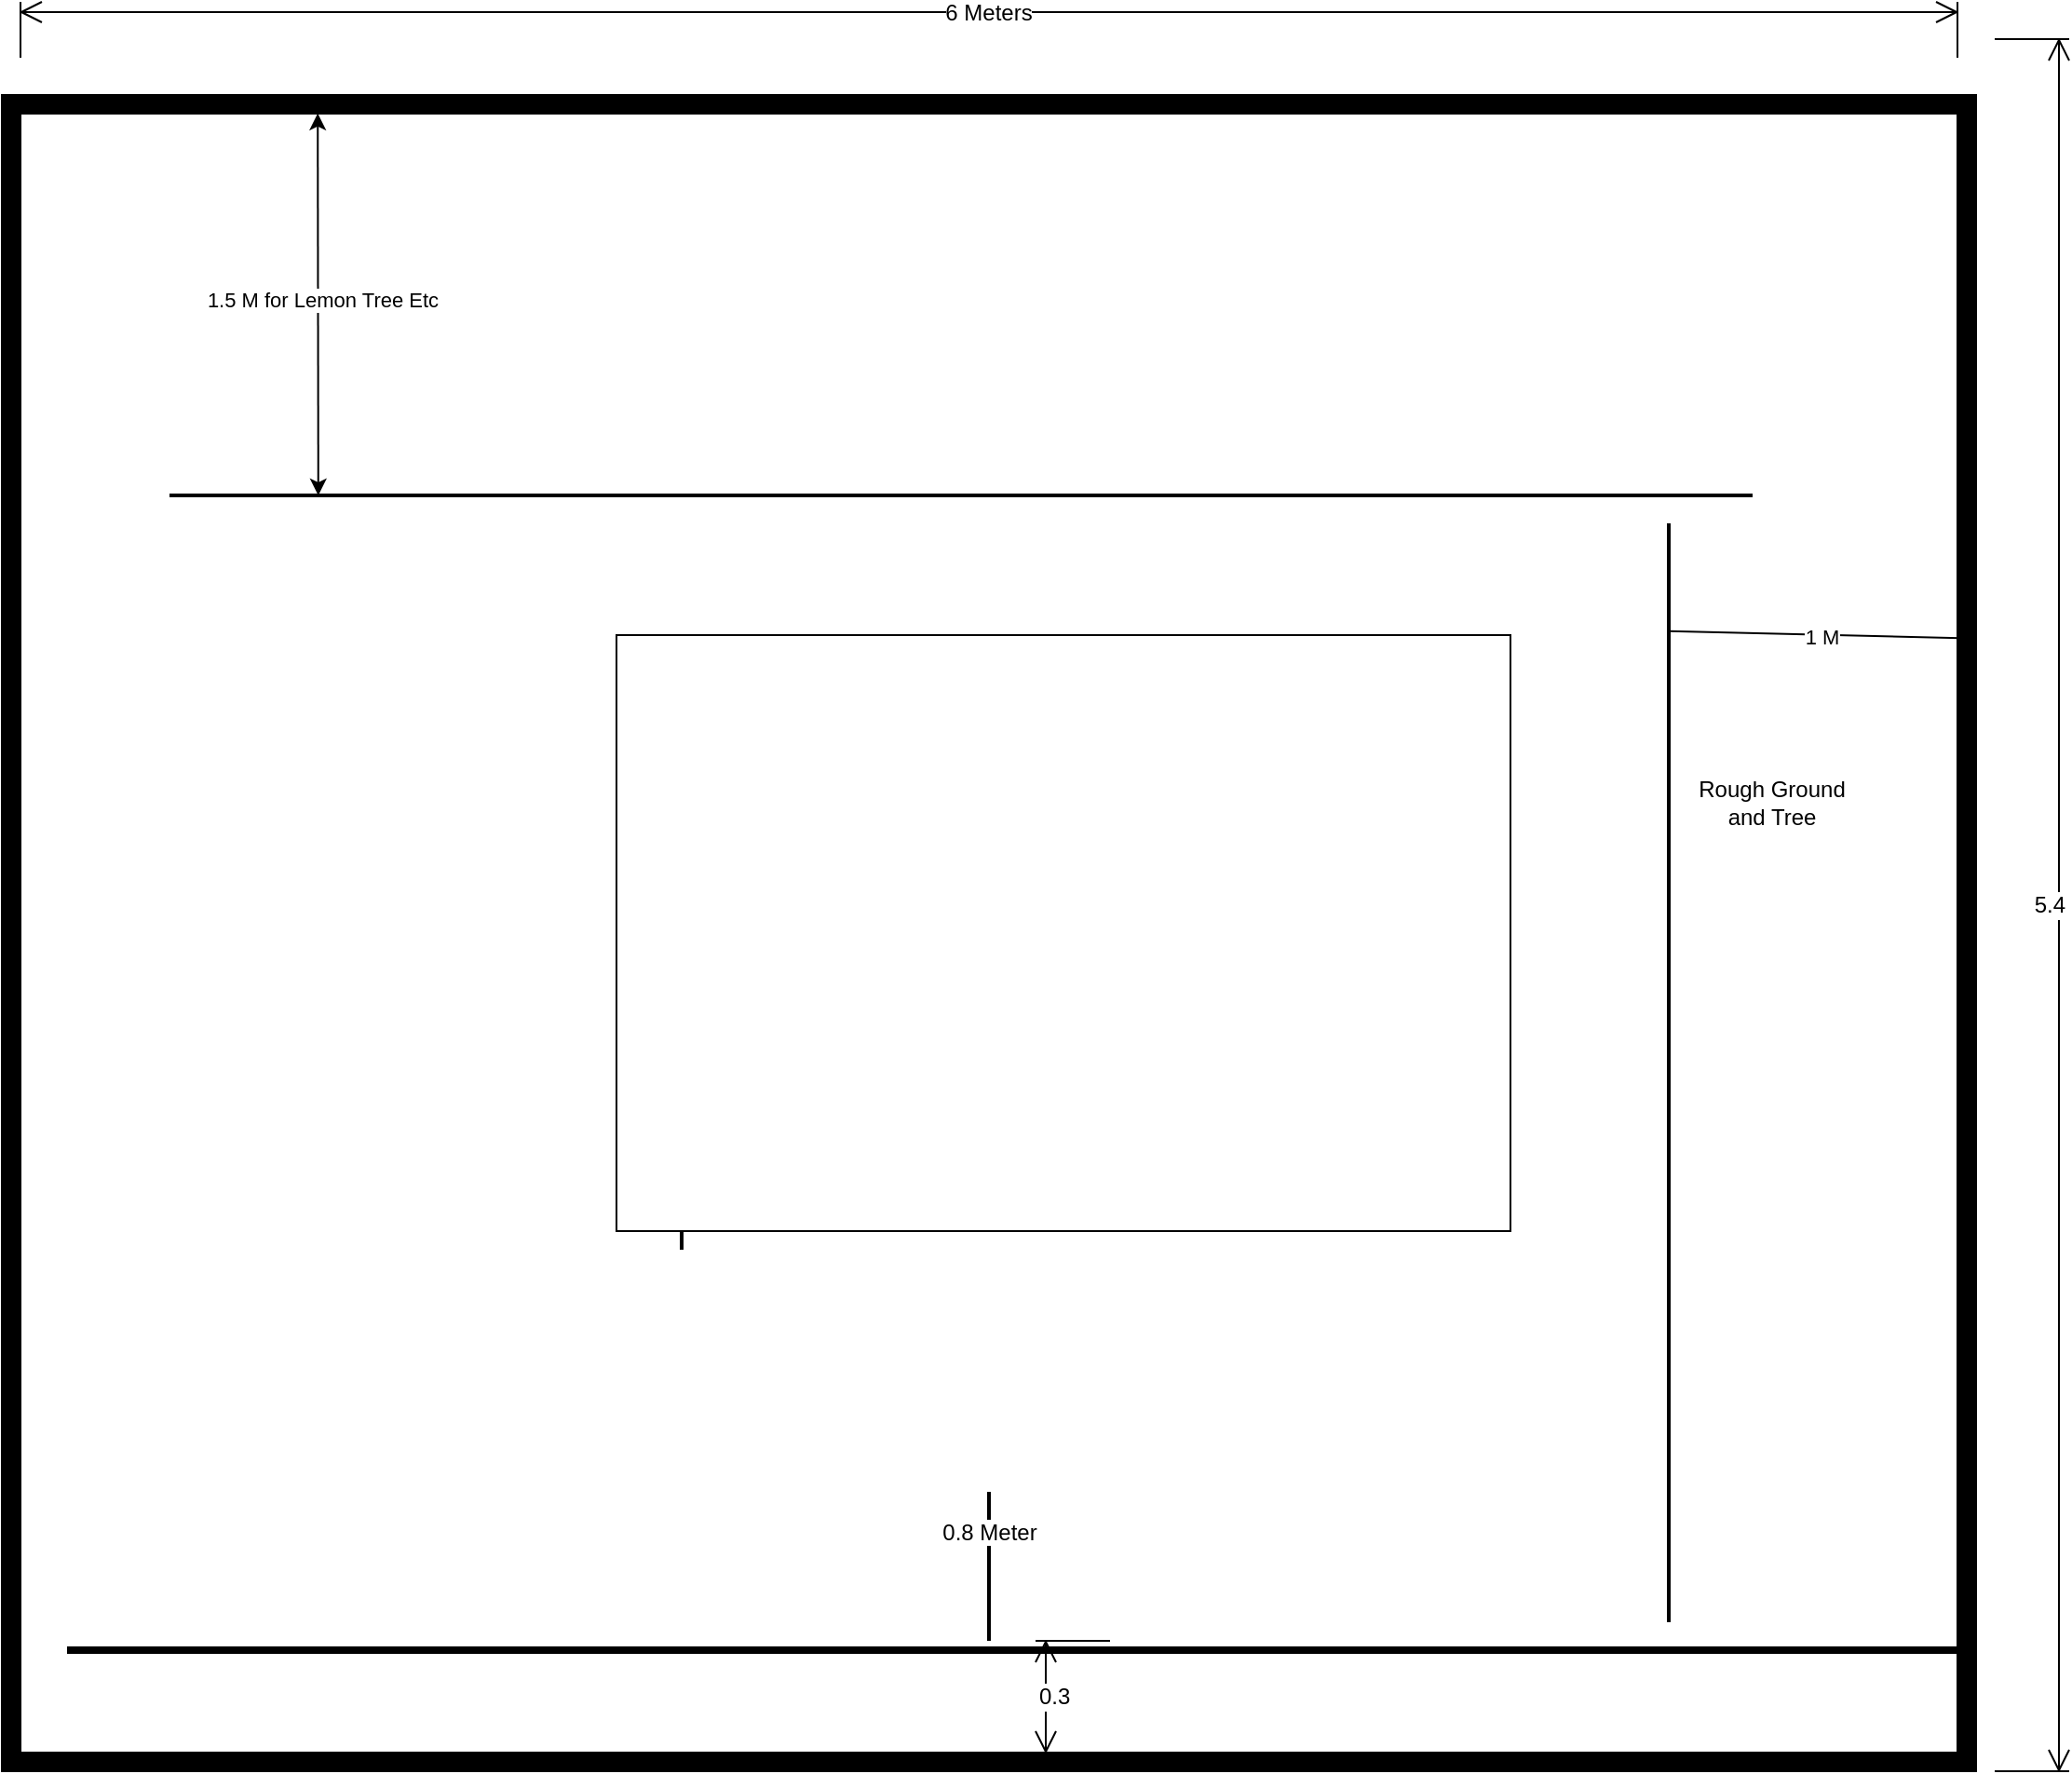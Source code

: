 <mxfile version="13.6.5" type="github">
  <diagram name="Page-1" id="38b20595-45e3-9b7f-d5ca-b57f44c5b66d">
    <mxGraphModel dx="1931" dy="997" grid="1" gridSize="10" guides="1" tooltips="1" connect="1" arrows="1" fold="1" page="1" pageScale="1" pageWidth="1169" pageHeight="827" background="#ffffff" math="0" shadow="0">
      <root>
        <mxCell id="0" />
        <mxCell id="1" parent="0" />
        <mxCell id="hN5Dp_MHmyaqK9XTyMVl-1" value="" style="verticalLabelPosition=bottom;html=1;verticalAlign=top;align=center;shape=mxgraph.floorplan.room;fillColor=#000000;" parent="1" vertex="1">
          <mxGeometry x="30" y="70" width="1060" height="900" as="geometry" />
        </mxCell>
        <mxCell id="hN5Dp_MHmyaqK9XTyMVl-4" value="" style="line;strokeWidth=4;html=1;perimeter=backbonePerimeter;points=[];outlineConnect=0;" parent="1" vertex="1">
          <mxGeometry x="65" y="900" width="1015" height="10" as="geometry" />
        </mxCell>
        <mxCell id="hN5Dp_MHmyaqK9XTyMVl-21" value="6 Meters&lt;br&gt;" style="shape=dimension;direction=west;whiteSpace=wrap;html=1;align=center;points=[];verticalAlign=top;spacingTop=-8;labelBackgroundColor=#ffffff" parent="1" vertex="1">
          <mxGeometry x="40" y="20" width="1040" height="30" as="geometry" />
        </mxCell>
        <mxCell id="hN5Dp_MHmyaqK9XTyMVl-24" value="5.4" style="shape=dimension;direction=north;whiteSpace=wrap;html=1;align=right;points=[];verticalAlign=middle;labelBackgroundColor=#ffffff" parent="1" vertex="1">
          <mxGeometry x="1100" y="40" width="40" height="930" as="geometry" />
        </mxCell>
        <mxCell id="hN5Dp_MHmyaqK9XTyMVl-25" value="0.3" style="shape=dimension;direction=south;whiteSpace=wrap;html=1;align=left;points=[];verticalAlign=middle;labelBackgroundColor=#ffffff" parent="1" vertex="1">
          <mxGeometry x="585" y="900" width="40" height="60" as="geometry" />
        </mxCell>
        <mxCell id="v9QVfu-xvExlx0HZBZCd-3" value="" style="line;strokeWidth=2;html=1;" parent="1" vertex="1">
          <mxGeometry x="120" y="280" width="850" height="10" as="geometry" />
        </mxCell>
        <mxCell id="v9QVfu-xvExlx0HZBZCd-5" value="" style="endArrow=classic;startArrow=classic;html=1;entryX=0.16;entryY=0.011;entryDx=0;entryDy=0;entryPerimeter=0;exitX=0.094;exitY=0.5;exitDx=0;exitDy=0;exitPerimeter=0;" parent="1" source="v9QVfu-xvExlx0HZBZCd-3" target="hN5Dp_MHmyaqK9XTyMVl-1" edge="1">
          <mxGeometry width="50" height="50" relative="1" as="geometry">
            <mxPoint x="200" y="210" as="sourcePoint" />
            <mxPoint x="250" y="160" as="targetPoint" />
          </mxGeometry>
        </mxCell>
        <mxCell id="v9QVfu-xvExlx0HZBZCd-6" value="1.5 M for Lemon Tree Etc&lt;br&gt;" style="edgeLabel;html=1;align=center;verticalAlign=middle;resizable=0;points=[];" parent="v9QVfu-xvExlx0HZBZCd-5" vertex="1" connectable="0">
          <mxGeometry x="0.024" y="-2" relative="1" as="geometry">
            <mxPoint as="offset" />
          </mxGeometry>
        </mxCell>
        <mxCell id="v9QVfu-xvExlx0HZBZCd-7" value="" style="endArrow=none;html=1;entryX=0.992;entryY=0.324;entryDx=0;entryDy=0;entryPerimeter=0;exitX=0.098;exitY=0.5;exitDx=0;exitDy=0;exitPerimeter=0;" parent="1" source="v9QVfu-xvExlx0HZBZCd-9" target="hN5Dp_MHmyaqK9XTyMVl-1" edge="1">
          <mxGeometry width="50" height="50" relative="1" as="geometry">
            <mxPoint x="975" y="350" as="sourcePoint" />
            <mxPoint x="1025" y="300" as="targetPoint" />
          </mxGeometry>
        </mxCell>
        <mxCell id="v9QVfu-xvExlx0HZBZCd-11" value="1 M&lt;br&gt;" style="edgeLabel;html=1;align=center;verticalAlign=middle;resizable=0;points=[];" parent="v9QVfu-xvExlx0HZBZCd-7" vertex="1" connectable="0">
          <mxGeometry x="0.048" y="-1" relative="1" as="geometry">
            <mxPoint as="offset" />
          </mxGeometry>
        </mxCell>
        <mxCell id="v9QVfu-xvExlx0HZBZCd-9" value="" style="line;strokeWidth=2;direction=south;html=1;" parent="1" vertex="1">
          <mxGeometry x="920" y="300" width="10" height="590" as="geometry" />
        </mxCell>
        <mxCell id="v9QVfu-xvExlx0HZBZCd-10" value="Rough Ground&lt;br&gt;and Tree&lt;br&gt;" style="text;html=1;align=center;verticalAlign=middle;resizable=0;points=[];autosize=1;" parent="1" vertex="1">
          <mxGeometry x="935" y="435" width="90" height="30" as="geometry" />
        </mxCell>
        <mxCell id="v9QVfu-xvExlx0HZBZCd-18" value="" style="shape=crossbar;whiteSpace=wrap;html=1;rounded=1;" parent="1" vertex="1">
          <mxGeometry x="400" y="465" width="160" height="20" as="geometry" />
        </mxCell>
        <mxCell id="v9QVfu-xvExlx0HZBZCd-19" value="1 Meter&lt;br&gt;" style="text;html=1;align=center;verticalAlign=middle;resizable=0;points=[];autosize=1;" parent="1" vertex="1">
          <mxGeometry x="460" y="460" width="60" height="20" as="geometry" />
        </mxCell>
        <mxCell id="v9QVfu-xvExlx0HZBZCd-20" value="0.8 Meter&lt;br&gt;" style="line;strokeWidth=2;direction=south;html=1;" parent="1" vertex="1">
          <mxGeometry x="390" y="530" width="10" height="160" as="geometry" />
        </mxCell>
        <mxCell id="v9QVfu-xvExlx0HZBZCd-21" value="0.8 Meter&lt;br&gt;" style="line;strokeWidth=2;direction=south;html=1;" parent="1" vertex="1">
          <mxGeometry x="555" y="820" width="10" height="80" as="geometry" />
        </mxCell>
        <mxCell id="DifFnbAbEvliVdXnUV2B-1" value="" style="rounded=0;whiteSpace=wrap;html=1;" vertex="1" parent="1">
          <mxGeometry x="360" y="360" width="480" height="320" as="geometry" />
        </mxCell>
      </root>
    </mxGraphModel>
  </diagram>
</mxfile>
